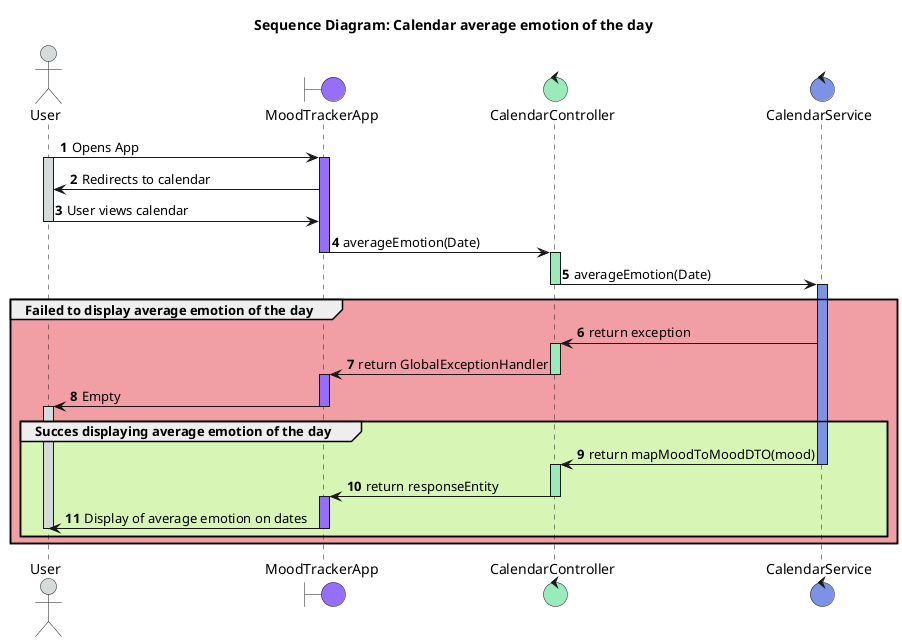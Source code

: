 @startuml

title Sequence Diagram: Calendar average emotion of the day

actor User #D5DBDB
boundary MoodTrackerApp #966efc
control CalendarController #99ebb9
control CalendarService #7c93e5

!$color_success = '#d7f5b5'
!$color_failure = '#f19fa4'

participant User
participant MoodTrackerApp
participant CalendarController
participant CalendarService

autonumber

User ->MoodTrackerApp: Opens App
activate User #D5DBDB
activate MoodTrackerApp #966efc
MoodTrackerApp -> User: Redirects to calendar
User -> MoodTrackerApp: User views calendar
deactivate User


MoodTrackerApp -> CalendarController: averageEmotion(Date)
deactivate MoodTrackerApp
activate CalendarController #99ebb9

CalendarController -> CalendarService: averageEmotion(Date)
deactivate CalendarController
activate CalendarService #7c93e5

group $color_failure Failed to display average emotion of the day

    CalendarService -> CalendarController: return exception
    activate CalendarController #99ebb9

    CalendarController -> MoodTrackerApp: return GlobalExceptionHandler
    deactivate CalendarController
    activate MoodTrackerApp #966efc

    MoodTrackerApp -> User: Empty
    deactivate MoodTrackerApp
    activate User #D5DBDB

    group $color_success Succes displaying average emotion of the day

        CalendarService -> CalendarController: return mapMoodToMoodDTO(mood)
        deactivate CalendarService
        activate CalendarController #99ebb9

        CalendarController -> MoodTrackerApp: return responseEntity
        deactivate CalendarController
        activate MoodTrackerApp #966efc

        MoodTrackerApp -> User: Display of average emotion on dates
        deactivate MoodTrackerApp
        deactivate User
    end
end



@enduml